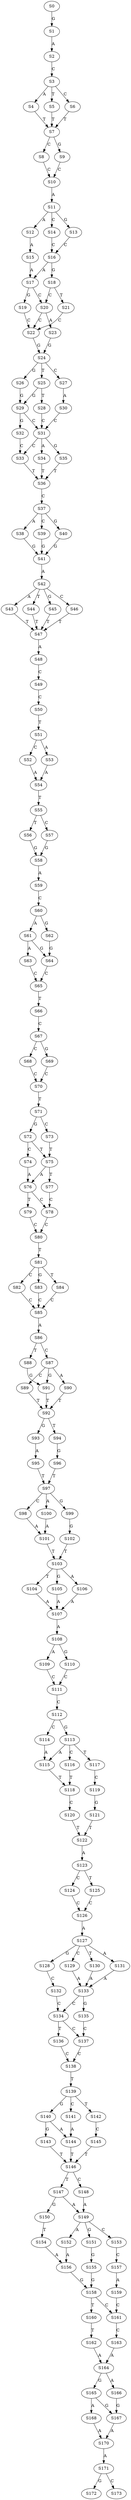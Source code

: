strict digraph  {
	S0 -> S1 [ label = G ];
	S1 -> S2 [ label = A ];
	S2 -> S3 [ label = C ];
	S3 -> S4 [ label = A ];
	S3 -> S5 [ label = T ];
	S3 -> S6 [ label = C ];
	S4 -> S7 [ label = T ];
	S5 -> S7 [ label = T ];
	S6 -> S7 [ label = T ];
	S7 -> S8 [ label = C ];
	S7 -> S9 [ label = G ];
	S8 -> S10 [ label = C ];
	S9 -> S10 [ label = C ];
	S10 -> S11 [ label = A ];
	S11 -> S12 [ label = A ];
	S11 -> S13 [ label = G ];
	S11 -> S14 [ label = C ];
	S12 -> S15 [ label = A ];
	S13 -> S16 [ label = C ];
	S14 -> S16 [ label = C ];
	S15 -> S17 [ label = A ];
	S16 -> S17 [ label = A ];
	S16 -> S18 [ label = G ];
	S17 -> S19 [ label = G ];
	S17 -> S20 [ label = C ];
	S18 -> S21 [ label = T ];
	S18 -> S20 [ label = C ];
	S19 -> S22 [ label = C ];
	S20 -> S23 [ label = A ];
	S20 -> S22 [ label = C ];
	S21 -> S22 [ label = C ];
	S22 -> S24 [ label = G ];
	S23 -> S24 [ label = G ];
	S24 -> S25 [ label = T ];
	S24 -> S26 [ label = G ];
	S24 -> S27 [ label = C ];
	S25 -> S28 [ label = T ];
	S25 -> S29 [ label = G ];
	S26 -> S29 [ label = G ];
	S27 -> S30 [ label = A ];
	S28 -> S31 [ label = C ];
	S29 -> S32 [ label = G ];
	S29 -> S31 [ label = C ];
	S30 -> S31 [ label = C ];
	S31 -> S33 [ label = C ];
	S31 -> S34 [ label = A ];
	S31 -> S35 [ label = G ];
	S32 -> S33 [ label = C ];
	S33 -> S36 [ label = T ];
	S34 -> S36 [ label = T ];
	S35 -> S36 [ label = T ];
	S36 -> S37 [ label = C ];
	S37 -> S38 [ label = A ];
	S37 -> S39 [ label = C ];
	S37 -> S40 [ label = G ];
	S38 -> S41 [ label = G ];
	S39 -> S41 [ label = G ];
	S40 -> S41 [ label = G ];
	S41 -> S42 [ label = A ];
	S42 -> S43 [ label = A ];
	S42 -> S44 [ label = T ];
	S42 -> S45 [ label = G ];
	S42 -> S46 [ label = C ];
	S43 -> S47 [ label = T ];
	S44 -> S47 [ label = T ];
	S45 -> S47 [ label = T ];
	S46 -> S47 [ label = T ];
	S47 -> S48 [ label = A ];
	S48 -> S49 [ label = C ];
	S49 -> S50 [ label = C ];
	S50 -> S51 [ label = T ];
	S51 -> S52 [ label = C ];
	S51 -> S53 [ label = A ];
	S52 -> S54 [ label = A ];
	S53 -> S54 [ label = A ];
	S54 -> S55 [ label = T ];
	S55 -> S56 [ label = T ];
	S55 -> S57 [ label = C ];
	S56 -> S58 [ label = G ];
	S57 -> S58 [ label = G ];
	S58 -> S59 [ label = A ];
	S59 -> S60 [ label = C ];
	S60 -> S61 [ label = A ];
	S60 -> S62 [ label = G ];
	S61 -> S63 [ label = A ];
	S61 -> S64 [ label = G ];
	S62 -> S64 [ label = G ];
	S63 -> S65 [ label = C ];
	S64 -> S65 [ label = C ];
	S65 -> S66 [ label = T ];
	S66 -> S67 [ label = C ];
	S67 -> S68 [ label = C ];
	S67 -> S69 [ label = G ];
	S68 -> S70 [ label = C ];
	S69 -> S70 [ label = C ];
	S70 -> S71 [ label = T ];
	S71 -> S72 [ label = G ];
	S71 -> S73 [ label = C ];
	S72 -> S74 [ label = C ];
	S72 -> S75 [ label = T ];
	S73 -> S75 [ label = T ];
	S74 -> S76 [ label = A ];
	S75 -> S76 [ label = A ];
	S75 -> S77 [ label = T ];
	S76 -> S78 [ label = C ];
	S76 -> S79 [ label = T ];
	S77 -> S78 [ label = C ];
	S78 -> S80 [ label = C ];
	S79 -> S80 [ label = C ];
	S80 -> S81 [ label = T ];
	S81 -> S82 [ label = C ];
	S81 -> S83 [ label = G ];
	S81 -> S84 [ label = T ];
	S82 -> S85 [ label = C ];
	S83 -> S85 [ label = C ];
	S84 -> S85 [ label = C ];
	S85 -> S86 [ label = A ];
	S86 -> S87 [ label = C ];
	S86 -> S88 [ label = T ];
	S87 -> S89 [ label = C ];
	S87 -> S90 [ label = A ];
	S87 -> S91 [ label = G ];
	S88 -> S91 [ label = G ];
	S89 -> S92 [ label = T ];
	S90 -> S92 [ label = T ];
	S91 -> S92 [ label = T ];
	S92 -> S93 [ label = G ];
	S92 -> S94 [ label = T ];
	S93 -> S95 [ label = A ];
	S94 -> S96 [ label = G ];
	S95 -> S97 [ label = T ];
	S96 -> S97 [ label = T ];
	S97 -> S98 [ label = C ];
	S97 -> S99 [ label = G ];
	S97 -> S100 [ label = A ];
	S98 -> S101 [ label = A ];
	S99 -> S102 [ label = G ];
	S100 -> S101 [ label = A ];
	S101 -> S103 [ label = T ];
	S102 -> S103 [ label = T ];
	S103 -> S104 [ label = T ];
	S103 -> S105 [ label = G ];
	S103 -> S106 [ label = A ];
	S104 -> S107 [ label = A ];
	S105 -> S107 [ label = A ];
	S106 -> S107 [ label = A ];
	S107 -> S108 [ label = A ];
	S108 -> S109 [ label = A ];
	S108 -> S110 [ label = G ];
	S109 -> S111 [ label = C ];
	S110 -> S111 [ label = C ];
	S111 -> S112 [ label = C ];
	S112 -> S113 [ label = G ];
	S112 -> S114 [ label = C ];
	S113 -> S115 [ label = A ];
	S113 -> S116 [ label = C ];
	S113 -> S117 [ label = T ];
	S114 -> S115 [ label = A ];
	S115 -> S118 [ label = T ];
	S116 -> S118 [ label = T ];
	S117 -> S119 [ label = C ];
	S118 -> S120 [ label = C ];
	S119 -> S121 [ label = G ];
	S120 -> S122 [ label = T ];
	S121 -> S122 [ label = T ];
	S122 -> S123 [ label = A ];
	S123 -> S124 [ label = C ];
	S123 -> S125 [ label = T ];
	S124 -> S126 [ label = C ];
	S125 -> S126 [ label = C ];
	S126 -> S127 [ label = A ];
	S127 -> S128 [ label = G ];
	S127 -> S129 [ label = C ];
	S127 -> S130 [ label = T ];
	S127 -> S131 [ label = A ];
	S128 -> S132 [ label = C ];
	S129 -> S133 [ label = A ];
	S130 -> S133 [ label = A ];
	S131 -> S133 [ label = A ];
	S132 -> S134 [ label = C ];
	S133 -> S135 [ label = G ];
	S133 -> S134 [ label = C ];
	S134 -> S136 [ label = T ];
	S134 -> S137 [ label = C ];
	S135 -> S137 [ label = C ];
	S136 -> S138 [ label = C ];
	S137 -> S138 [ label = C ];
	S138 -> S139 [ label = T ];
	S139 -> S140 [ label = G ];
	S139 -> S141 [ label = C ];
	S139 -> S142 [ label = T ];
	S140 -> S143 [ label = G ];
	S140 -> S144 [ label = A ];
	S141 -> S144 [ label = A ];
	S142 -> S145 [ label = C ];
	S143 -> S146 [ label = T ];
	S144 -> S146 [ label = T ];
	S145 -> S146 [ label = T ];
	S146 -> S147 [ label = T ];
	S146 -> S148 [ label = C ];
	S147 -> S149 [ label = A ];
	S147 -> S150 [ label = G ];
	S148 -> S149 [ label = A ];
	S149 -> S151 [ label = G ];
	S149 -> S152 [ label = A ];
	S149 -> S153 [ label = C ];
	S150 -> S154 [ label = T ];
	S151 -> S155 [ label = G ];
	S152 -> S156 [ label = A ];
	S153 -> S157 [ label = C ];
	S154 -> S156 [ label = A ];
	S155 -> S158 [ label = G ];
	S156 -> S158 [ label = G ];
	S157 -> S159 [ label = A ];
	S158 -> S160 [ label = T ];
	S158 -> S161 [ label = C ];
	S159 -> S161 [ label = C ];
	S160 -> S162 [ label = T ];
	S161 -> S163 [ label = C ];
	S162 -> S164 [ label = A ];
	S163 -> S164 [ label = A ];
	S164 -> S165 [ label = G ];
	S164 -> S166 [ label = A ];
	S165 -> S167 [ label = G ];
	S165 -> S168 [ label = A ];
	S166 -> S167 [ label = G ];
	S167 -> S170 [ label = A ];
	S168 -> S170 [ label = A ];
	S170 -> S171 [ label = A ];
	S171 -> S172 [ label = G ];
	S171 -> S173 [ label = C ];
}
